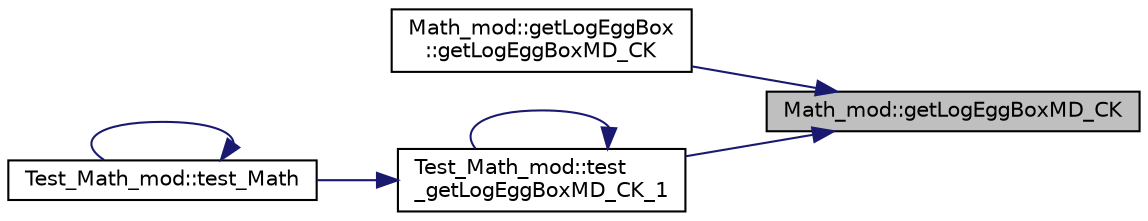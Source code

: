 digraph "Math_mod::getLogEggBoxMD_CK"
{
 // LATEX_PDF_SIZE
  edge [fontname="Helvetica",fontsize="10",labelfontname="Helvetica",labelfontsize="10"];
  node [fontname="Helvetica",fontsize="10",shape=record];
  rankdir="RL";
  Node1 [label="Math_mod::getLogEggBoxMD_CK",height=0.2,width=0.4,color="black", fillcolor="grey75", style="filled", fontcolor="black",tooltip="Return the logarithm of the egg-box probability density function in multiple dimensions,..."];
  Node1 -> Node2 [dir="back",color="midnightblue",fontsize="10",style="solid",fontname="Helvetica"];
  Node2 [label="Math_mod::getLogEggBox\l::getLogEggBoxMD_CK",height=0.2,width=0.4,color="black", fillcolor="white", style="filled",URL="$interfaceMath__mod_1_1getLogEggBox.html#a31edb2aa4a28d2c8dd559b4d014cde29",tooltip="Return the logarithm of the egg-box probability density function in multiple dimensions,..."];
  Node1 -> Node3 [dir="back",color="midnightblue",fontsize="10",style="solid",fontname="Helvetica"];
  Node3 [label="Test_Math_mod::test\l_getLogEggBoxMD_CK_1",height=0.2,width=0.4,color="black", fillcolor="white", style="filled",URL="$namespaceTest__Math__mod.html#a957659690f1caff83ad58cc2ffcac36e",tooltip=" "];
  Node3 -> Node3 [dir="back",color="midnightblue",fontsize="10",style="solid",fontname="Helvetica"];
  Node3 -> Node4 [dir="back",color="midnightblue",fontsize="10",style="solid",fontname="Helvetica"];
  Node4 [label="Test_Math_mod::test_Math",height=0.2,width=0.4,color="black", fillcolor="white", style="filled",URL="$namespaceTest__Math__mod.html#a929cb321de1b5d3d971a20bcb8c51e80",tooltip=" "];
  Node4 -> Node4 [dir="back",color="midnightblue",fontsize="10",style="solid",fontname="Helvetica"];
}
